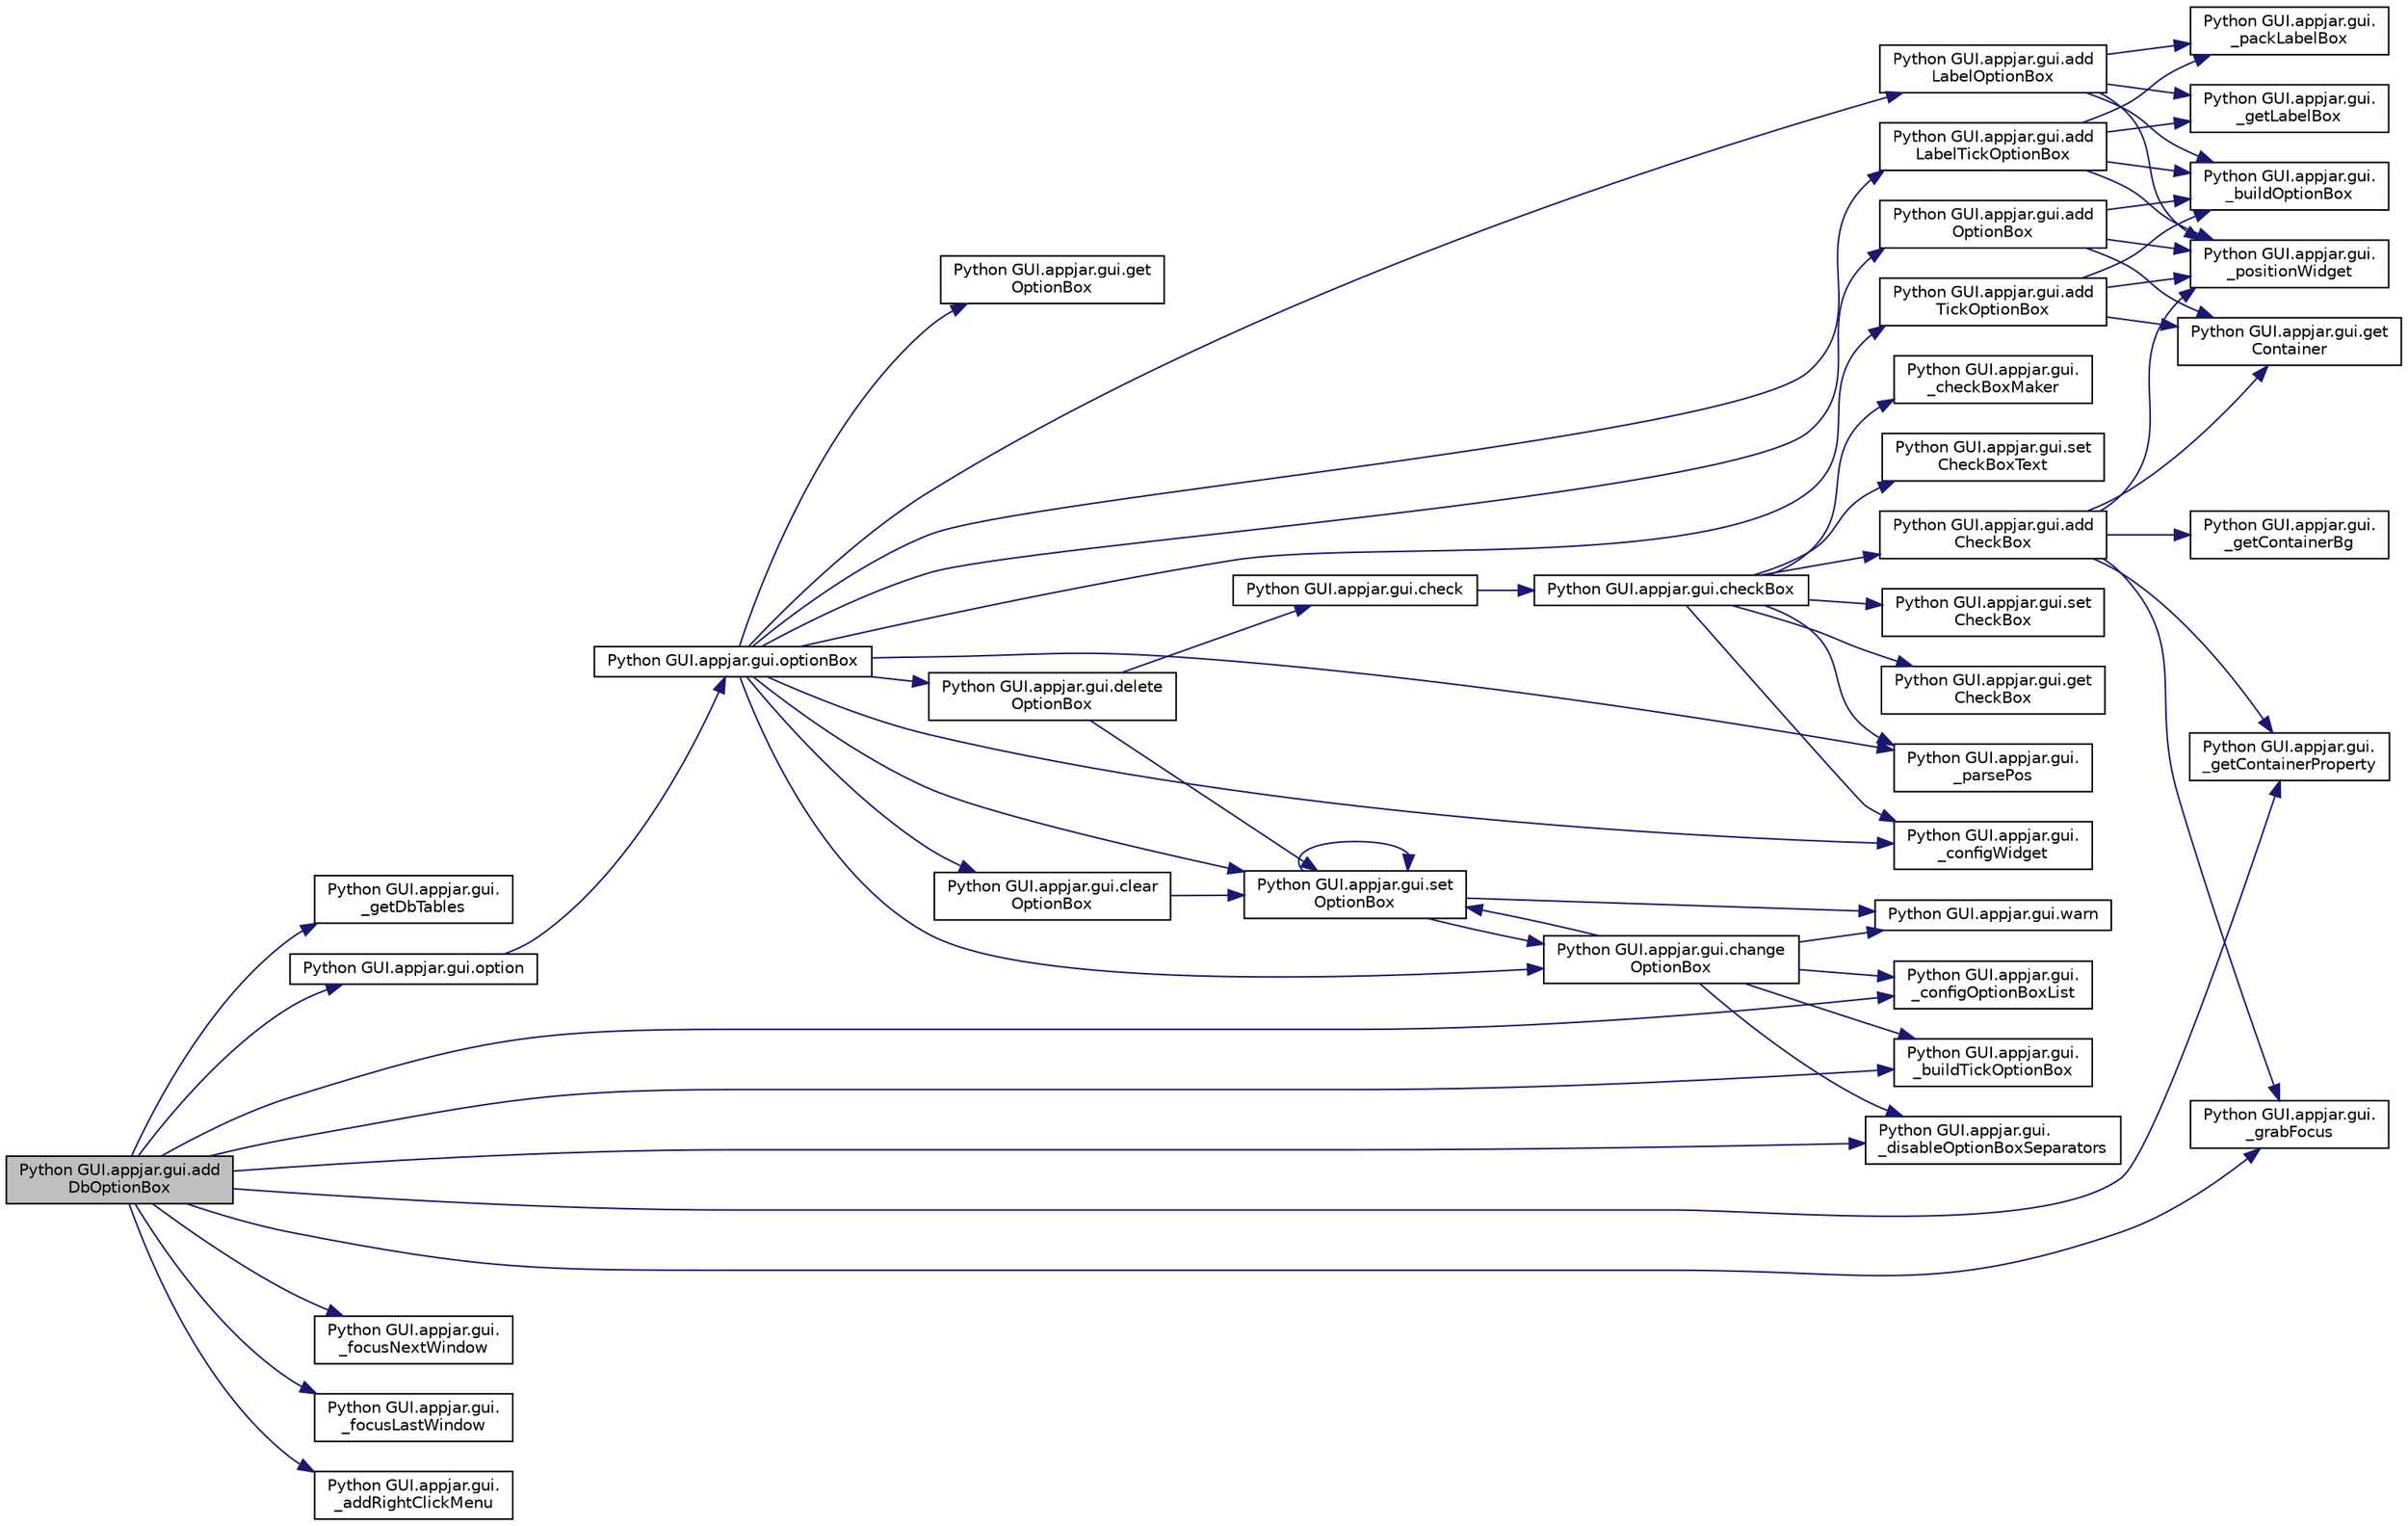 digraph "Python GUI.appjar.gui.addDbOptionBox"
{
  edge [fontname="Helvetica",fontsize="10",labelfontname="Helvetica",labelfontsize="10"];
  node [fontname="Helvetica",fontsize="10",shape=record];
  rankdir="LR";
  Node283 [label="Python GUI.appjar.gui.add\lDbOptionBox",height=0.2,width=0.4,color="black", fillcolor="grey75", style="filled", fontcolor="black"];
  Node283 -> Node284 [color="midnightblue",fontsize="10",style="solid",fontname="Helvetica"];
  Node284 [label="Python GUI.appjar.gui.\l_getDbTables",height=0.2,width=0.4,color="black", fillcolor="white", style="filled",URL="$class_python_01_g_u_i_1_1appjar_1_1gui.html#a74e2aa00bb9e734bfca08c56fe64aa7f",tooltip="Simple Tables. "];
  Node283 -> Node285 [color="midnightblue",fontsize="10",style="solid",fontname="Helvetica"];
  Node285 [label="Python GUI.appjar.gui.option",height=0.2,width=0.4,color="black", fillcolor="white", style="filled",URL="$class_python_01_g_u_i_1_1appjar_1_1gui.html#a146e85757fb347d225d2a0087c3edeae"];
  Node285 -> Node286 [color="midnightblue",fontsize="10",style="solid",fontname="Helvetica"];
  Node286 [label="Python GUI.appjar.gui.optionBox",height=0.2,width=0.4,color="black", fillcolor="white", style="filled",URL="$class_python_01_g_u_i_1_1appjar_1_1gui.html#aad650f8b6e6d227317d39f03109f0e70"];
  Node286 -> Node287 [color="midnightblue",fontsize="10",style="solid",fontname="Helvetica"];
  Node287 [label="Python GUI.appjar.gui.set\lOptionBox",height=0.2,width=0.4,color="black", fillcolor="white", style="filled",URL="$class_python_01_g_u_i_1_1appjar_1_1gui.html#a3de52310d141739c74dfe53e032cc55c"];
  Node287 -> Node288 [color="midnightblue",fontsize="10",style="solid",fontname="Helvetica"];
  Node288 [label="Python GUI.appjar.gui.warn",height=0.2,width=0.4,color="black", fillcolor="white", style="filled",URL="$class_python_01_g_u_i_1_1appjar_1_1gui.html#aa0a271b0b17a802e6d7b598c12bcd930"];
  Node287 -> Node289 [color="midnightblue",fontsize="10",style="solid",fontname="Helvetica"];
  Node289 [label="Python GUI.appjar.gui.change\lOptionBox",height=0.2,width=0.4,color="black", fillcolor="white", style="filled",URL="$class_python_01_g_u_i_1_1appjar_1_1gui.html#a95d775949847e150b567e7df0ef2e256"];
  Node289 -> Node290 [color="midnightblue",fontsize="10",style="solid",fontname="Helvetica"];
  Node290 [label="Python GUI.appjar.gui.\l_configOptionBoxList",height=0.2,width=0.4,color="black", fillcolor="white", style="filled",URL="$class_python_01_g_u_i_1_1appjar_1_1gui.html#acfb7c3fc747d60f1d1f9512eb8b9556f"];
  Node289 -> Node288 [color="midnightblue",fontsize="10",style="solid",fontname="Helvetica"];
  Node289 -> Node291 [color="midnightblue",fontsize="10",style="solid",fontname="Helvetica"];
  Node291 [label="Python GUI.appjar.gui.\l_buildTickOptionBox",height=0.2,width=0.4,color="black", fillcolor="white", style="filled",URL="$class_python_01_g_u_i_1_1appjar_1_1gui.html#a76ec5d5b39fb1ad02983f3f8f5c18f80"];
  Node289 -> Node292 [color="midnightblue",fontsize="10",style="solid",fontname="Helvetica"];
  Node292 [label="Python GUI.appjar.gui.\l_disableOptionBoxSeparators",height=0.2,width=0.4,color="black", fillcolor="white", style="filled",URL="$class_python_01_g_u_i_1_1appjar_1_1gui.html#a2d23e6d395871438260f9ebea3a50cba"];
  Node289 -> Node287 [color="midnightblue",fontsize="10",style="solid",fontname="Helvetica"];
  Node287 -> Node287 [color="midnightblue",fontsize="10",style="solid",fontname="Helvetica"];
  Node286 -> Node293 [color="midnightblue",fontsize="10",style="solid",fontname="Helvetica"];
  Node293 [label="Python GUI.appjar.gui.clear\lOptionBox",height=0.2,width=0.4,color="black", fillcolor="white", style="filled",URL="$class_python_01_g_u_i_1_1appjar_1_1gui.html#a2e43ed5ad69b9c005e03c0ead3f2ee55"];
  Node293 -> Node287 [color="midnightblue",fontsize="10",style="solid",fontname="Helvetica"];
  Node286 -> Node289 [color="midnightblue",fontsize="10",style="solid",fontname="Helvetica"];
  Node286 -> Node294 [color="midnightblue",fontsize="10",style="solid",fontname="Helvetica"];
  Node294 [label="Python GUI.appjar.gui.delete\lOptionBox",height=0.2,width=0.4,color="black", fillcolor="white", style="filled",URL="$class_python_01_g_u_i_1_1appjar_1_1gui.html#a9caf0a5f5d9f13fe2ef2222fc54b47ce"];
  Node294 -> Node295 [color="midnightblue",fontsize="10",style="solid",fontname="Helvetica"];
  Node295 [label="Python GUI.appjar.gui.check",height=0.2,width=0.4,color="black", fillcolor="white", style="filled",URL="$class_python_01_g_u_i_1_1appjar_1_1gui.html#a43194199f09702458bf7a01b1fb6585d"];
  Node295 -> Node296 [color="midnightblue",fontsize="10",style="solid",fontname="Helvetica"];
  Node296 [label="Python GUI.appjar.gui.checkBox",height=0.2,width=0.4,color="black", fillcolor="white", style="filled",URL="$class_python_01_g_u_i_1_1appjar_1_1gui.html#a6c76a3964eb53768a4c095ee46996b01"];
  Node296 -> Node297 [color="midnightblue",fontsize="10",style="solid",fontname="Helvetica"];
  Node297 [label="Python GUI.appjar.gui.set\lCheckBox",height=0.2,width=0.4,color="black", fillcolor="white", style="filled",URL="$class_python_01_g_u_i_1_1appjar_1_1gui.html#aa4610ef752b311f0d577d0f7ce399fc6"];
  Node296 -> Node298 [color="midnightblue",fontsize="10",style="solid",fontname="Helvetica"];
  Node298 [label="Python GUI.appjar.gui.get\lCheckBox",height=0.2,width=0.4,color="black", fillcolor="white", style="filled",URL="$class_python_01_g_u_i_1_1appjar_1_1gui.html#a60e67fd19adb7ae69b8fd3edbde007a7"];
  Node296 -> Node299 [color="midnightblue",fontsize="10",style="solid",fontname="Helvetica"];
  Node299 [label="Python GUI.appjar.gui.\l_parsePos",height=0.2,width=0.4,color="black", fillcolor="white", style="filled",URL="$class_python_01_g_u_i_1_1appjar_1_1gui.html#a1151185c82adc42b922797e38132c2ca",tooltip="FUNCTIONS for labels. "];
  Node296 -> Node300 [color="midnightblue",fontsize="10",style="solid",fontname="Helvetica"];
  Node300 [label="Python GUI.appjar.gui.\l_checkBoxMaker",height=0.2,width=0.4,color="black", fillcolor="white", style="filled",URL="$class_python_01_g_u_i_1_1appjar_1_1gui.html#a924171dbe5961c80aac64f7f9fc4f69d"];
  Node296 -> Node301 [color="midnightblue",fontsize="10",style="solid",fontname="Helvetica"];
  Node301 [label="Python GUI.appjar.gui.set\lCheckBoxText",height=0.2,width=0.4,color="black", fillcolor="white", style="filled",URL="$class_python_01_g_u_i_1_1appjar_1_1gui.html#a94c1c5fc849d5da2b353f46ab76e5c39"];
  Node296 -> Node302 [color="midnightblue",fontsize="10",style="solid",fontname="Helvetica"];
  Node302 [label="Python GUI.appjar.gui.\l_configWidget",height=0.2,width=0.4,color="black", fillcolor="white", style="filled",URL="$class_python_01_g_u_i_1_1appjar_1_1gui.html#a66b018474a855b26826b0580a7c40a9e"];
  Node296 -> Node303 [color="midnightblue",fontsize="10",style="solid",fontname="Helvetica"];
  Node303 [label="Python GUI.appjar.gui.add\lCheckBox",height=0.2,width=0.4,color="black", fillcolor="white", style="filled",URL="$class_python_01_g_u_i_1_1appjar_1_1gui.html#a3ff3e39fe6eb3d563f8cfd4bd8299903"];
  Node303 -> Node304 [color="midnightblue",fontsize="10",style="solid",fontname="Helvetica"];
  Node304 [label="Python GUI.appjar.gui.get\lContainer",height=0.2,width=0.4,color="black", fillcolor="white", style="filled",URL="$class_python_01_g_u_i_1_1appjar_1_1gui.html#aa89c83e95e3952f6cc39fc23dffa15ce"];
  Node303 -> Node305 [color="midnightblue",fontsize="10",style="solid",fontname="Helvetica"];
  Node305 [label="Python GUI.appjar.gui.\l_getContainerProperty",height=0.2,width=0.4,color="black", fillcolor="white", style="filled",URL="$class_python_01_g_u_i_1_1appjar_1_1gui.html#aa0cf90816634eb9855a518e37d864ec1"];
  Node303 -> Node306 [color="midnightblue",fontsize="10",style="solid",fontname="Helvetica"];
  Node306 [label="Python GUI.appjar.gui.\l_getContainerBg",height=0.2,width=0.4,color="black", fillcolor="white", style="filled",URL="$class_python_01_g_u_i_1_1appjar_1_1gui.html#a7ca2e28f0ccf3c5e00ca64676c496afd"];
  Node303 -> Node307 [color="midnightblue",fontsize="10",style="solid",fontname="Helvetica"];
  Node307 [label="Python GUI.appjar.gui.\l_grabFocus",height=0.2,width=0.4,color="black", fillcolor="white", style="filled",URL="$class_python_01_g_u_i_1_1appjar_1_1gui.html#a1250327630c10e3a669b5e3bb8a0fc14"];
  Node303 -> Node308 [color="midnightblue",fontsize="10",style="solid",fontname="Helvetica"];
  Node308 [label="Python GUI.appjar.gui.\l_positionWidget",height=0.2,width=0.4,color="black", fillcolor="white", style="filled",URL="$class_python_01_g_u_i_1_1appjar_1_1gui.html#a994cf4bbd47f434233271d3d8b0eb4c6"];
  Node294 -> Node287 [color="midnightblue",fontsize="10",style="solid",fontname="Helvetica"];
  Node286 -> Node309 [color="midnightblue",fontsize="10",style="solid",fontname="Helvetica"];
  Node309 [label="Python GUI.appjar.gui.get\lOptionBox",height=0.2,width=0.4,color="black", fillcolor="white", style="filled",URL="$class_python_01_g_u_i_1_1appjar_1_1gui.html#ac0fd08d8e4dab5b50559b5a20a52dba0"];
  Node286 -> Node299 [color="midnightblue",fontsize="10",style="solid",fontname="Helvetica"];
  Node286 -> Node310 [color="midnightblue",fontsize="10",style="solid",fontname="Helvetica"];
  Node310 [label="Python GUI.appjar.gui.add\lLabelTickOptionBox",height=0.2,width=0.4,color="black", fillcolor="white", style="filled",URL="$class_python_01_g_u_i_1_1appjar_1_1gui.html#a65a800d7e00e321b33ebcd27d000fb3d"];
  Node310 -> Node311 [color="midnightblue",fontsize="10",style="solid",fontname="Helvetica"];
  Node311 [label="Python GUI.appjar.gui.\l_getLabelBox",height=0.2,width=0.4,color="black", fillcolor="white", style="filled",URL="$class_python_01_g_u_i_1_1appjar_1_1gui.html#afee6592c719c5824c445781577480316",tooltip="LabelBox Functions. "];
  Node310 -> Node312 [color="midnightblue",fontsize="10",style="solid",fontname="Helvetica"];
  Node312 [label="Python GUI.appjar.gui.\l_buildOptionBox",height=0.2,width=0.4,color="black", fillcolor="white", style="filled",URL="$class_python_01_g_u_i_1_1appjar_1_1gui.html#a1d1437e8029957a7d6ea6678318be7f1"];
  Node310 -> Node313 [color="midnightblue",fontsize="10",style="solid",fontname="Helvetica"];
  Node313 [label="Python GUI.appjar.gui.\l_packLabelBox",height=0.2,width=0.4,color="black", fillcolor="white", style="filled",URL="$class_python_01_g_u_i_1_1appjar_1_1gui.html#a9528d09a82d6285e00026df374acb48f"];
  Node310 -> Node308 [color="midnightblue",fontsize="10",style="solid",fontname="Helvetica"];
  Node286 -> Node314 [color="midnightblue",fontsize="10",style="solid",fontname="Helvetica"];
  Node314 [label="Python GUI.appjar.gui.add\lTickOptionBox",height=0.2,width=0.4,color="black", fillcolor="white", style="filled",URL="$class_python_01_g_u_i_1_1appjar_1_1gui.html#a2c331e366fb743ffb44e4b1ae6662a45"];
  Node314 -> Node312 [color="midnightblue",fontsize="10",style="solid",fontname="Helvetica"];
  Node314 -> Node304 [color="midnightblue",fontsize="10",style="solid",fontname="Helvetica"];
  Node314 -> Node308 [color="midnightblue",fontsize="10",style="solid",fontname="Helvetica"];
  Node286 -> Node315 [color="midnightblue",fontsize="10",style="solid",fontname="Helvetica"];
  Node315 [label="Python GUI.appjar.gui.add\lLabelOptionBox",height=0.2,width=0.4,color="black", fillcolor="white", style="filled",URL="$class_python_01_g_u_i_1_1appjar_1_1gui.html#adcce641b50aca592f695b6ffa16fc9f8"];
  Node315 -> Node311 [color="midnightblue",fontsize="10",style="solid",fontname="Helvetica"];
  Node315 -> Node312 [color="midnightblue",fontsize="10",style="solid",fontname="Helvetica"];
  Node315 -> Node313 [color="midnightblue",fontsize="10",style="solid",fontname="Helvetica"];
  Node315 -> Node308 [color="midnightblue",fontsize="10",style="solid",fontname="Helvetica"];
  Node286 -> Node316 [color="midnightblue",fontsize="10",style="solid",fontname="Helvetica"];
  Node316 [label="Python GUI.appjar.gui.add\lOptionBox",height=0.2,width=0.4,color="black", fillcolor="white", style="filled",URL="$class_python_01_g_u_i_1_1appjar_1_1gui.html#a5dad85912393d493590c816a1a7cb29e"];
  Node316 -> Node312 [color="midnightblue",fontsize="10",style="solid",fontname="Helvetica"];
  Node316 -> Node304 [color="midnightblue",fontsize="10",style="solid",fontname="Helvetica"];
  Node316 -> Node308 [color="midnightblue",fontsize="10",style="solid",fontname="Helvetica"];
  Node286 -> Node302 [color="midnightblue",fontsize="10",style="solid",fontname="Helvetica"];
  Node283 -> Node290 [color="midnightblue",fontsize="10",style="solid",fontname="Helvetica"];
  Node283 -> Node291 [color="midnightblue",fontsize="10",style="solid",fontname="Helvetica"];
  Node283 -> Node305 [color="midnightblue",fontsize="10",style="solid",fontname="Helvetica"];
  Node283 -> Node307 [color="midnightblue",fontsize="10",style="solid",fontname="Helvetica"];
  Node283 -> Node317 [color="midnightblue",fontsize="10",style="solid",fontname="Helvetica"];
  Node317 [label="Python GUI.appjar.gui.\l_focusNextWindow",height=0.2,width=0.4,color="black", fillcolor="white", style="filled",URL="$class_python_01_g_u_i_1_1appjar_1_1gui.html#a1da90e18142edadad4009aba568175df",tooltip="functions to deal with tabbing and right clicking "];
  Node283 -> Node318 [color="midnightblue",fontsize="10",style="solid",fontname="Helvetica"];
  Node318 [label="Python GUI.appjar.gui.\l_focusLastWindow",height=0.2,width=0.4,color="black", fillcolor="white", style="filled",URL="$class_python_01_g_u_i_1_1appjar_1_1gui.html#a14787727467a1635fdd2afd59d270284"];
  Node283 -> Node319 [color="midnightblue",fontsize="10",style="solid",fontname="Helvetica"];
  Node319 [label="Python GUI.appjar.gui.\l_addRightClickMenu",height=0.2,width=0.4,color="black", fillcolor="white", style="filled",URL="$class_python_01_g_u_i_1_1appjar_1_1gui.html#a8c2752c4b8a570590e40860b6bd7e752"];
  Node283 -> Node292 [color="midnightblue",fontsize="10",style="solid",fontname="Helvetica"];
}
